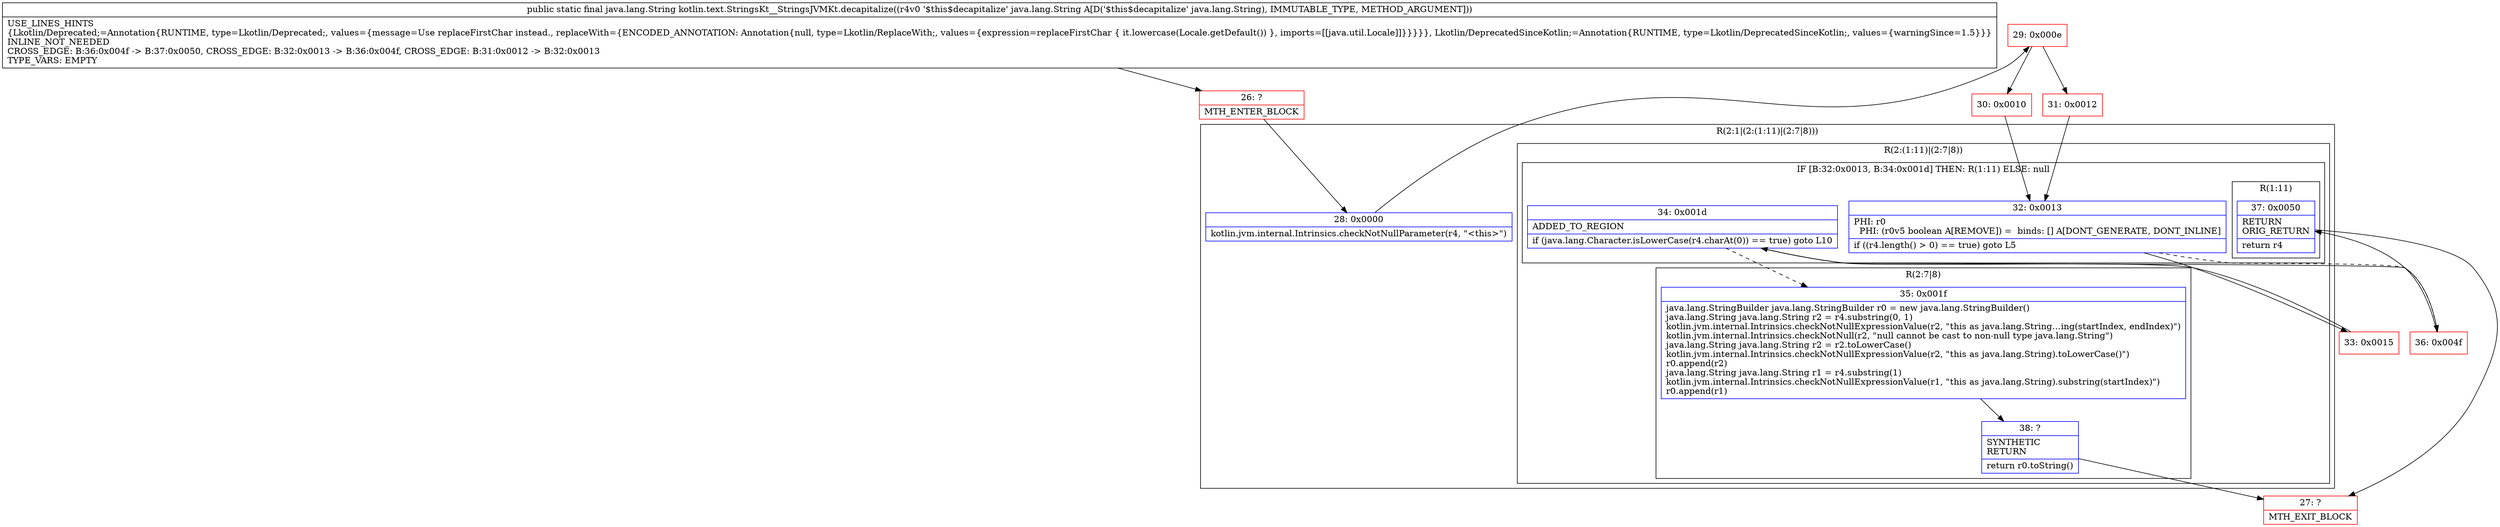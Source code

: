 digraph "CFG forkotlin.text.StringsKt__StringsJVMKt.decapitalize(Ljava\/lang\/String;)Ljava\/lang\/String;" {
subgraph cluster_Region_666502330 {
label = "R(2:1|(2:(1:11)|(2:7|8)))";
node [shape=record,color=blue];
Node_28 [shape=record,label="{28\:\ 0x0000|kotlin.jvm.internal.Intrinsics.checkNotNullParameter(r4, \"\<this\>\")\l}"];
subgraph cluster_Region_45828678 {
label = "R(2:(1:11)|(2:7|8))";
node [shape=record,color=blue];
subgraph cluster_IfRegion_1047704739 {
label = "IF [B:32:0x0013, B:34:0x001d] THEN: R(1:11) ELSE: null";
node [shape=record,color=blue];
Node_32 [shape=record,label="{32\:\ 0x0013|PHI: r0 \l  PHI: (r0v5 boolean A[REMOVE]) =  binds: [] A[DONT_GENERATE, DONT_INLINE]\l|if ((r4.length() \> 0) == true) goto L5\l}"];
Node_34 [shape=record,label="{34\:\ 0x001d|ADDED_TO_REGION\l|if (java.lang.Character.isLowerCase(r4.charAt(0)) == true) goto L10\l}"];
subgraph cluster_Region_2036751089 {
label = "R(1:11)";
node [shape=record,color=blue];
Node_37 [shape=record,label="{37\:\ 0x0050|RETURN\lORIG_RETURN\l|return r4\l}"];
}
}
subgraph cluster_Region_1979486778 {
label = "R(2:7|8)";
node [shape=record,color=blue];
Node_35 [shape=record,label="{35\:\ 0x001f|java.lang.StringBuilder java.lang.StringBuilder r0 = new java.lang.StringBuilder()\ljava.lang.String java.lang.String r2 = r4.substring(0, 1)\lkotlin.jvm.internal.Intrinsics.checkNotNullExpressionValue(r2, \"this as java.lang.String…ing(startIndex, endIndex)\")\lkotlin.jvm.internal.Intrinsics.checkNotNull(r2, \"null cannot be cast to non\-null type java.lang.String\")\ljava.lang.String java.lang.String r2 = r2.toLowerCase()\lkotlin.jvm.internal.Intrinsics.checkNotNullExpressionValue(r2, \"this as java.lang.String).toLowerCase()\")\lr0.append(r2)\ljava.lang.String java.lang.String r1 = r4.substring(1)\lkotlin.jvm.internal.Intrinsics.checkNotNullExpressionValue(r1, \"this as java.lang.String).substring(startIndex)\")\lr0.append(r1)\l}"];
Node_38 [shape=record,label="{38\:\ ?|SYNTHETIC\lRETURN\l|return r0.toString()\l}"];
}
}
}
Node_26 [shape=record,color=red,label="{26\:\ ?|MTH_ENTER_BLOCK\l}"];
Node_29 [shape=record,color=red,label="{29\:\ 0x000e}"];
Node_30 [shape=record,color=red,label="{30\:\ 0x0010}"];
Node_33 [shape=record,color=red,label="{33\:\ 0x0015}"];
Node_27 [shape=record,color=red,label="{27\:\ ?|MTH_EXIT_BLOCK\l}"];
Node_36 [shape=record,color=red,label="{36\:\ 0x004f}"];
Node_31 [shape=record,color=red,label="{31\:\ 0x0012}"];
MethodNode[shape=record,label="{public static final java.lang.String kotlin.text.StringsKt__StringsJVMKt.decapitalize((r4v0 '$this$decapitalize' java.lang.String A[D('$this$decapitalize' java.lang.String), IMMUTABLE_TYPE, METHOD_ARGUMENT]))  | USE_LINES_HINTS\l\{Lkotlin\/Deprecated;=Annotation\{RUNTIME, type=Lkotlin\/Deprecated;, values=\{message=Use replaceFirstChar instead., replaceWith=\{ENCODED_ANNOTATION: Annotation\{null, type=Lkotlin\/ReplaceWith;, values=\{expression=replaceFirstChar \{ it.lowercase(Locale.getDefault()) \}, imports=[[java.util.Locale]]\}\}\}\}\}, Lkotlin\/DeprecatedSinceKotlin;=Annotation\{RUNTIME, type=Lkotlin\/DeprecatedSinceKotlin;, values=\{warningSince=1.5\}\}\}\lINLINE_NOT_NEEDED\lCROSS_EDGE: B:36:0x004f \-\> B:37:0x0050, CROSS_EDGE: B:32:0x0013 \-\> B:36:0x004f, CROSS_EDGE: B:31:0x0012 \-\> B:32:0x0013\lTYPE_VARS: EMPTY\l}"];
MethodNode -> Node_26;Node_28 -> Node_29;
Node_32 -> Node_33;
Node_32 -> Node_36[style=dashed];
Node_34 -> Node_35[style=dashed];
Node_34 -> Node_36;
Node_37 -> Node_27;
Node_35 -> Node_38;
Node_38 -> Node_27;
Node_26 -> Node_28;
Node_29 -> Node_30;
Node_29 -> Node_31;
Node_30 -> Node_32;
Node_33 -> Node_34;
Node_36 -> Node_37;
Node_31 -> Node_32;
}

